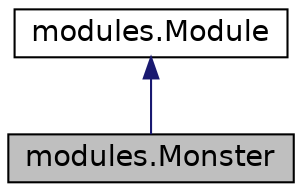 digraph "modules.Monster"
{
  edge [fontname="Helvetica",fontsize="14",labelfontname="Helvetica",labelfontsize="14"];
  node [fontname="Helvetica",fontsize="14",shape=record];
  Node1 [label="modules.Monster",height=0.2,width=0.4,color="black", fillcolor="grey75", style="filled" fontcolor="black"];
  Node2 -> Node1 [dir="back",color="midnightblue",fontsize="14",style="solid",fontname="Helvetica"];
  Node2 [label="modules.Module",height=0.2,width=0.4,color="black", fillcolor="white", style="filled",URL="$classmodules_1_1Module.html"];
}
